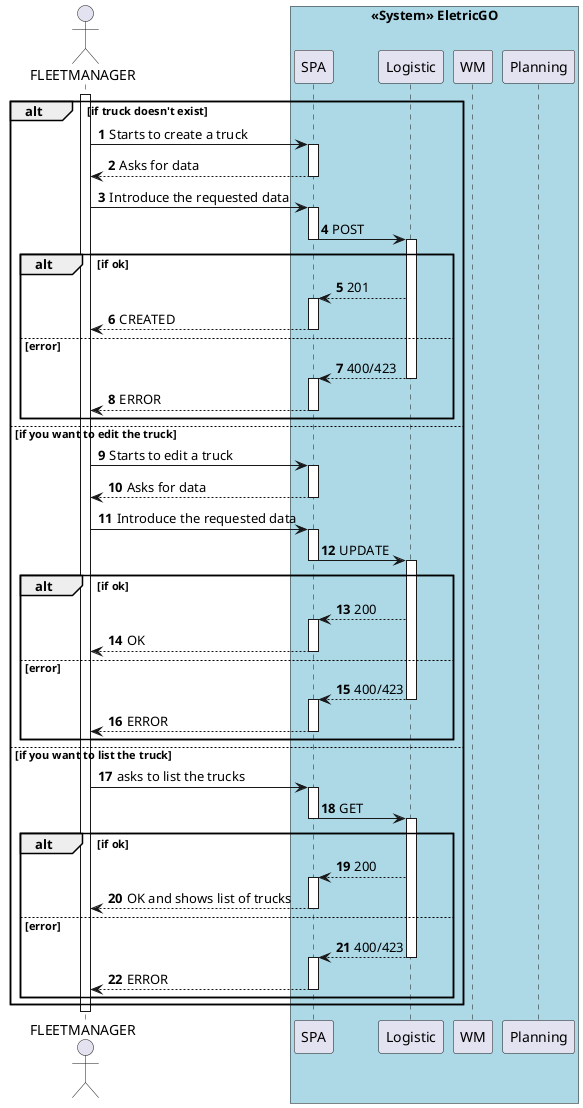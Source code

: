 @startuml Sequence Diagram
autonumber

actor FLEETMANAGER as LM

activate LM
box "<<System>> EletricGO" #LightBlue
'participant "<<System>> EletricGO" as E
participant "SPA" as SPA
participant "Logistic" as LOGI
participant "WM" as WM
participant "Planning" as PLAN
end box

alt if truck doesn't exist
    LM -> SPA: Starts to create a truck
    activate SPA
    SPA --> LM: Asks for data
    deactivate SPA
    LM-> SPA: Introduce the requested data
    activate SPA
    SPA -> LOGI: POST
    deactivate SPA
    activate LOGI
    alt if ok

        LOGI --> SPA: 201
        activate SPA
        LM <-- SPA: CREATED
        deactivate SPA
    else error
        SPA <-- LOGI: 400/423
        deactivate LOGI
        activate SPA

        LM <-- SPA: ERROR
        deactivate SPA


        end alt
    else if you want to edit the truck

        LM -> SPA: Starts to edit a truck
        activate SPA
        SPA --> LM: Asks for data
        deactivate SPA

        LM-> SPA: Introduce the requested data

        activate SPA
        SPA -> LOGI: UPDATE
        deactivate SPA
        activate LOGI
        alt if ok

            LOGI --> SPA: 200
            activate SPA
            LM <-- SPA: OK
            deactivate SPA
        else error
            SPA <-- LOGI: 400/423
            deactivate LOGI
            activate SPA

            LM <-- SPA: ERROR
            deactivate SPA
            end alt

        else if you want to list the truck
            LM -> SPA: asks to list the trucks
            activate SPA
            SPA -> LOGI: GET
            deactivate SPA
            activate LOGI
            alt if ok

                LOGI --> SPA: 200
                activate SPA
                LM <-- SPA: OK and shows list of trucks
                deactivate SPA
            else error
                SPA <-- LOGI: 400/423
                deactivate LOGI
                activate SPA

                LM <-- SPA: ERROR
                deactivate SPA

                end alt
                end alt


                deactivate LM

                @enduml